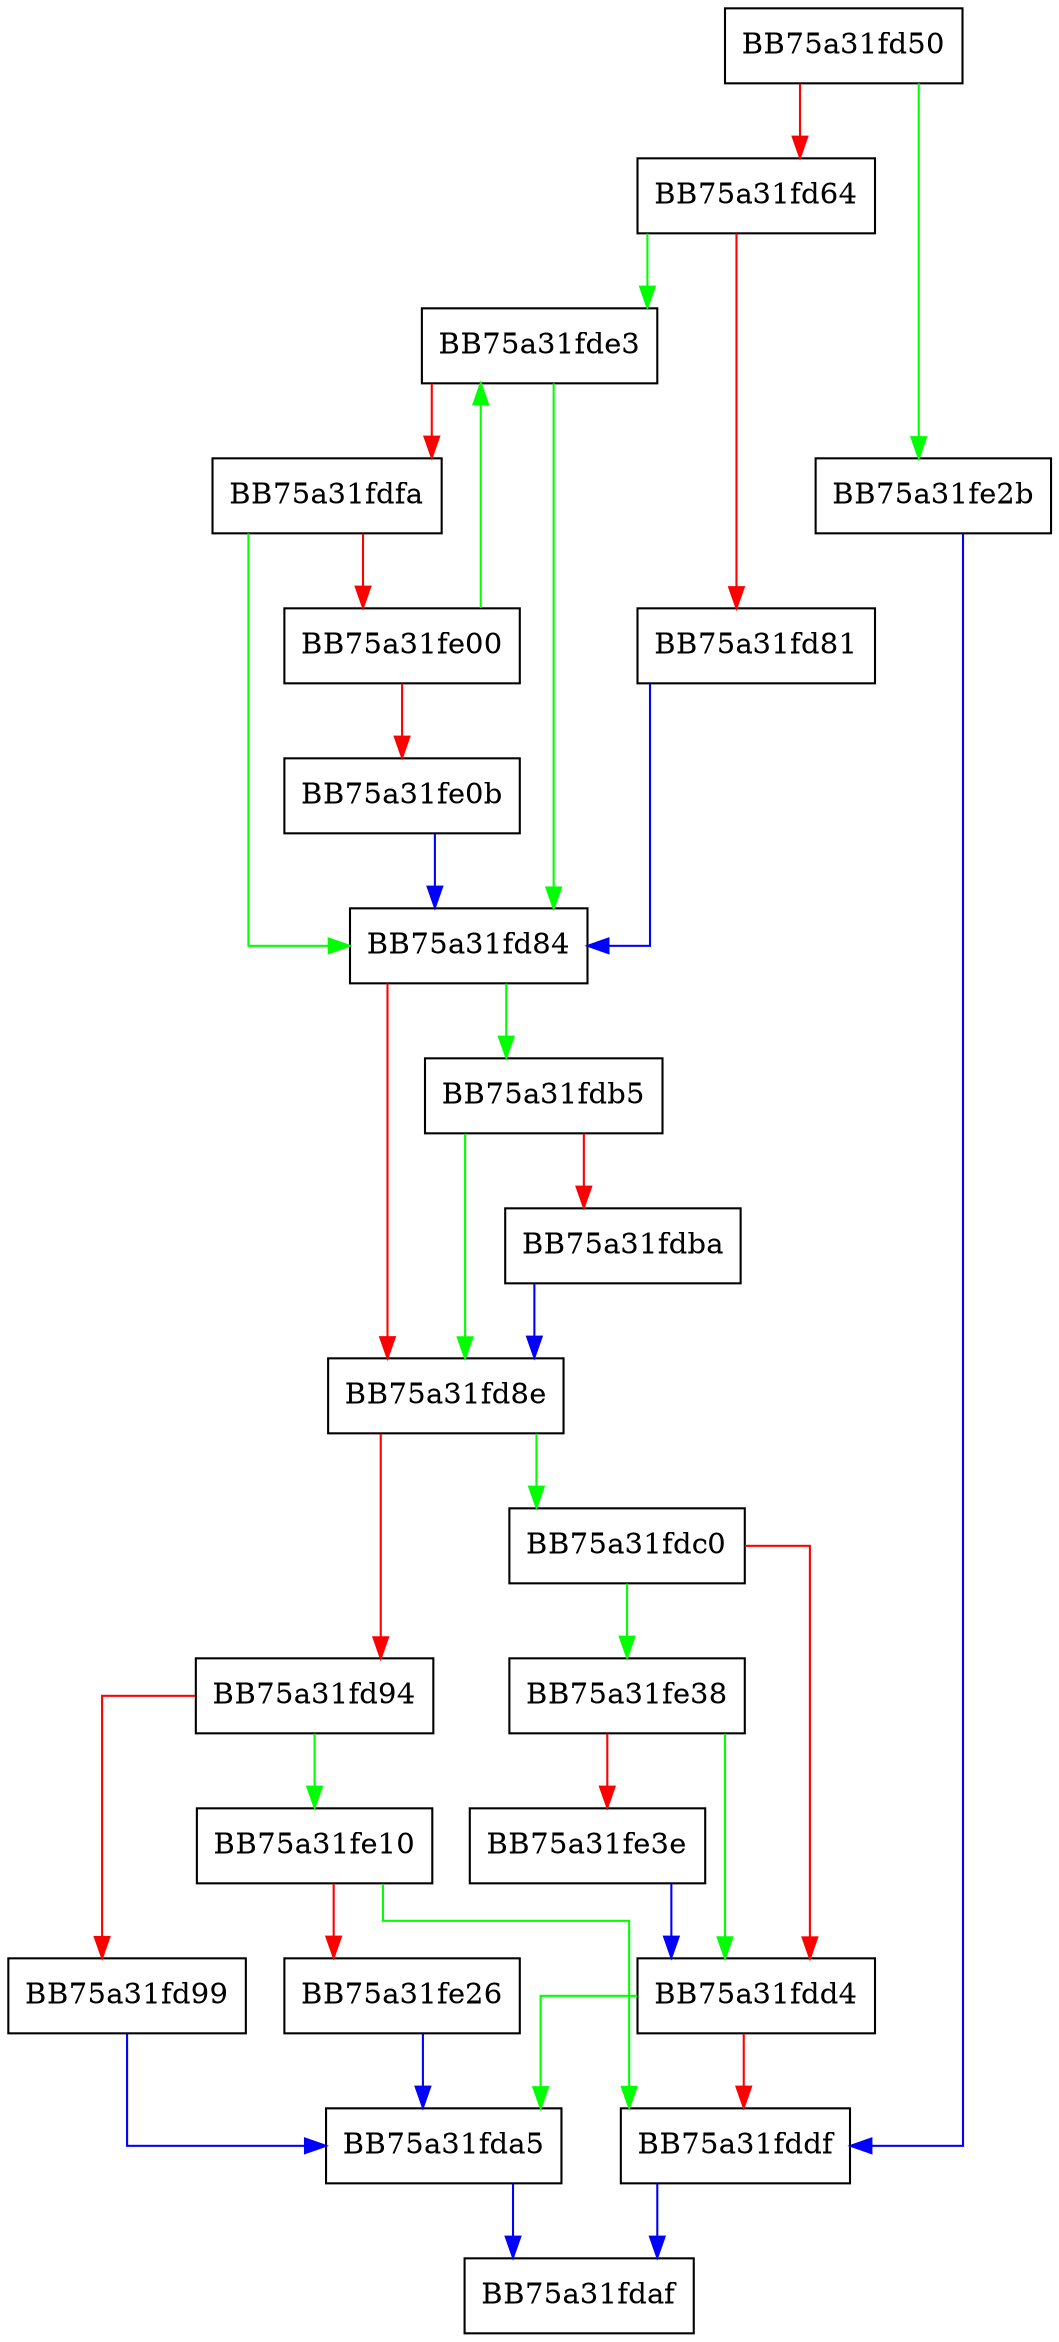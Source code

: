 digraph unwind_fast_dot_repeat {
  node [shape="box"];
  graph [splines=ortho];
  BB75a31fd50 -> BB75a31fe2b [color="green"];
  BB75a31fd50 -> BB75a31fd64 [color="red"];
  BB75a31fd64 -> BB75a31fde3 [color="green"];
  BB75a31fd64 -> BB75a31fd81 [color="red"];
  BB75a31fd81 -> BB75a31fd84 [color="blue"];
  BB75a31fd84 -> BB75a31fdb5 [color="green"];
  BB75a31fd84 -> BB75a31fd8e [color="red"];
  BB75a31fd8e -> BB75a31fdc0 [color="green"];
  BB75a31fd8e -> BB75a31fd94 [color="red"];
  BB75a31fd94 -> BB75a31fe10 [color="green"];
  BB75a31fd94 -> BB75a31fd99 [color="red"];
  BB75a31fd99 -> BB75a31fda5 [color="blue"];
  BB75a31fda5 -> BB75a31fdaf [color="blue"];
  BB75a31fdb5 -> BB75a31fd8e [color="green"];
  BB75a31fdb5 -> BB75a31fdba [color="red"];
  BB75a31fdba -> BB75a31fd8e [color="blue"];
  BB75a31fdc0 -> BB75a31fe38 [color="green"];
  BB75a31fdc0 -> BB75a31fdd4 [color="red"];
  BB75a31fdd4 -> BB75a31fda5 [color="green"];
  BB75a31fdd4 -> BB75a31fddf [color="red"];
  BB75a31fddf -> BB75a31fdaf [color="blue"];
  BB75a31fde3 -> BB75a31fd84 [color="green"];
  BB75a31fde3 -> BB75a31fdfa [color="red"];
  BB75a31fdfa -> BB75a31fd84 [color="green"];
  BB75a31fdfa -> BB75a31fe00 [color="red"];
  BB75a31fe00 -> BB75a31fde3 [color="green"];
  BB75a31fe00 -> BB75a31fe0b [color="red"];
  BB75a31fe0b -> BB75a31fd84 [color="blue"];
  BB75a31fe10 -> BB75a31fddf [color="green"];
  BB75a31fe10 -> BB75a31fe26 [color="red"];
  BB75a31fe26 -> BB75a31fda5 [color="blue"];
  BB75a31fe2b -> BB75a31fddf [color="blue"];
  BB75a31fe38 -> BB75a31fdd4 [color="green"];
  BB75a31fe38 -> BB75a31fe3e [color="red"];
  BB75a31fe3e -> BB75a31fdd4 [color="blue"];
}
